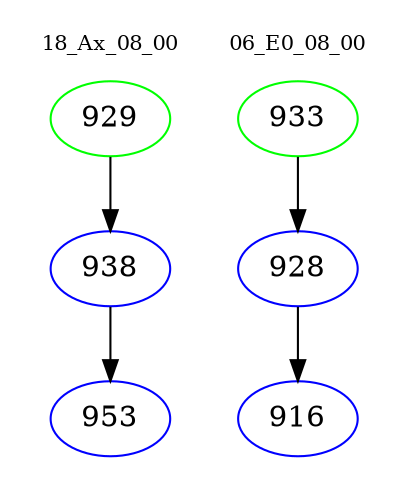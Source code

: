 digraph{
subgraph cluster_0 {
color = white
label = "18_Ax_08_00";
fontsize=10;
T0_929 [label="929", color="green"]
T0_929 -> T0_938 [color="black"]
T0_938 [label="938", color="blue"]
T0_938 -> T0_953 [color="black"]
T0_953 [label="953", color="blue"]
}
subgraph cluster_1 {
color = white
label = "06_E0_08_00";
fontsize=10;
T1_933 [label="933", color="green"]
T1_933 -> T1_928 [color="black"]
T1_928 [label="928", color="blue"]
T1_928 -> T1_916 [color="black"]
T1_916 [label="916", color="blue"]
}
}
